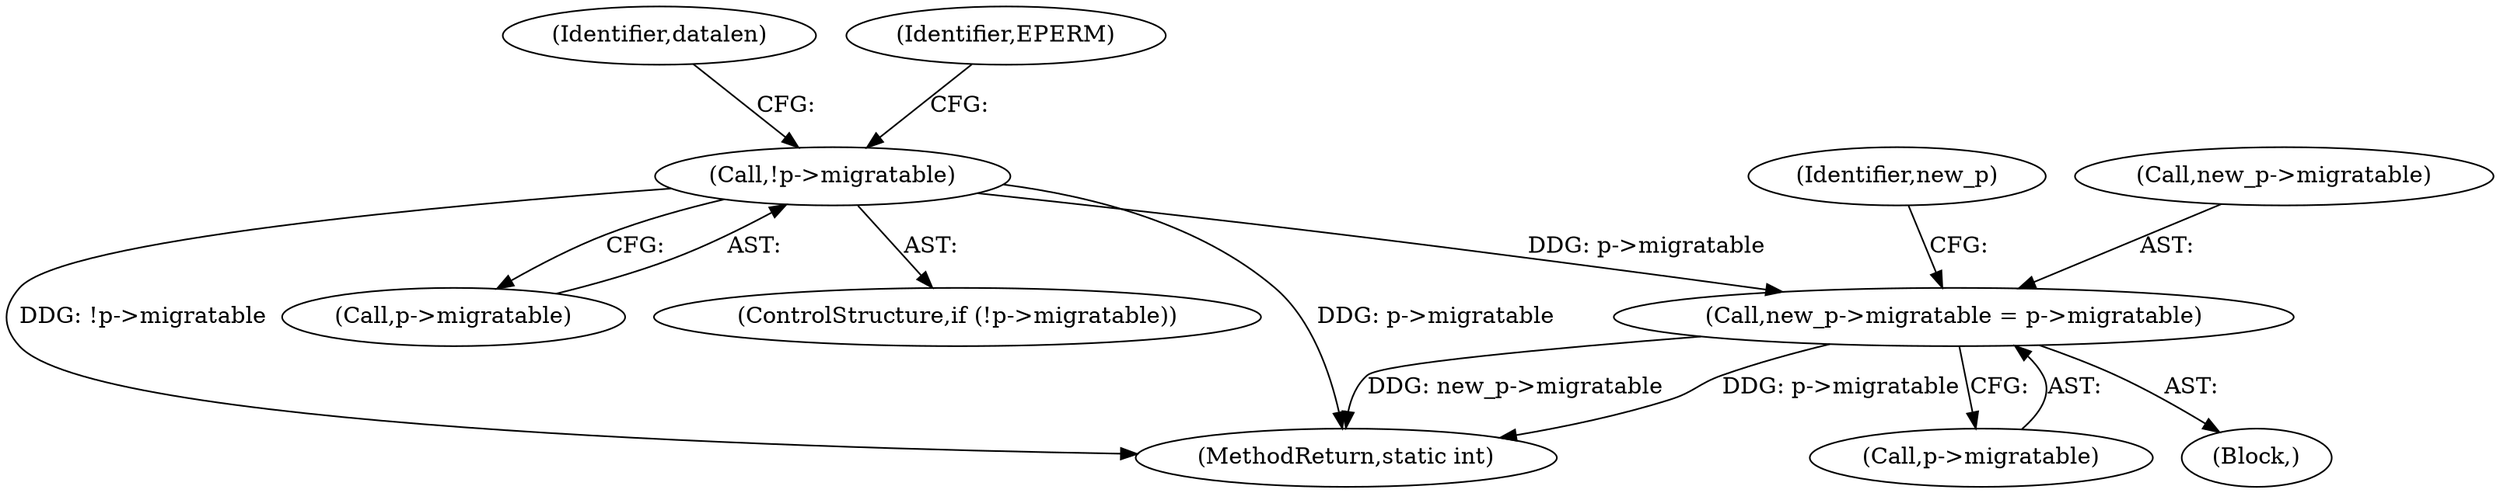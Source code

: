 digraph "0_linux_096fe9eaea40a17e125569f9e657e34cdb6d73bd_0@pointer" {
"1000232" [label="(Call,new_p->migratable = p->migratable)"];
"1000129" [label="(Call,!p->migratable)"];
"1000104" [label="(Block,)"];
"1000241" [label="(Identifier,new_p)"];
"1000314" [label="(MethodReturn,static int)"];
"1000130" [label="(Call,p->migratable)"];
"1000232" [label="(Call,new_p->migratable = p->migratable)"];
"1000129" [label="(Call,!p->migratable)"];
"1000139" [label="(Identifier,datalen)"];
"1000236" [label="(Call,p->migratable)"];
"1000135" [label="(Identifier,EPERM)"];
"1000233" [label="(Call,new_p->migratable)"];
"1000128" [label="(ControlStructure,if (!p->migratable))"];
"1000232" -> "1000104"  [label="AST: "];
"1000232" -> "1000236"  [label="CFG: "];
"1000233" -> "1000232"  [label="AST: "];
"1000236" -> "1000232"  [label="AST: "];
"1000241" -> "1000232"  [label="CFG: "];
"1000232" -> "1000314"  [label="DDG: p->migratable"];
"1000232" -> "1000314"  [label="DDG: new_p->migratable"];
"1000129" -> "1000232"  [label="DDG: p->migratable"];
"1000129" -> "1000128"  [label="AST: "];
"1000129" -> "1000130"  [label="CFG: "];
"1000130" -> "1000129"  [label="AST: "];
"1000135" -> "1000129"  [label="CFG: "];
"1000139" -> "1000129"  [label="CFG: "];
"1000129" -> "1000314"  [label="DDG: p->migratable"];
"1000129" -> "1000314"  [label="DDG: !p->migratable"];
}
